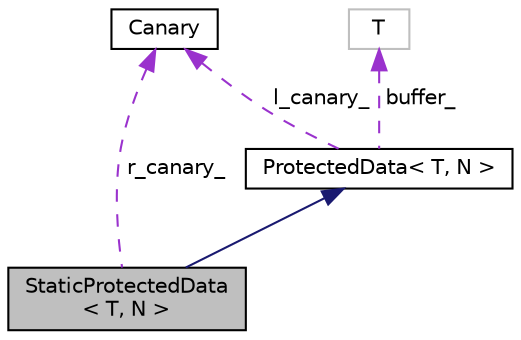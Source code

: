 digraph "StaticProtectedData&lt; T, N &gt;"
{
 // LATEX_PDF_SIZE
  edge [fontname="Helvetica",fontsize="10",labelfontname="Helvetica",labelfontsize="10"];
  node [fontname="Helvetica",fontsize="10",shape=record];
  Node1 [label="StaticProtectedData\l\< T, N \>",height=0.2,width=0.4,color="black", fillcolor="grey75", style="filled", fontcolor="black",tooltip=" "];
  Node2 -> Node1 [dir="back",color="midnightblue",fontsize="10",style="solid",fontname="Helvetica"];
  Node2 [label="ProtectedData\< T, N \>",height=0.2,width=0.4,color="black", fillcolor="white", style="filled",URL="$structProtectedData.html",tooltip=" "];
  Node3 -> Node2 [dir="back",color="darkorchid3",fontsize="10",style="dashed",label=" l_canary_" ,fontname="Helvetica"];
  Node3 [label="Canary",height=0.2,width=0.4,color="black", fillcolor="white", style="filled",URL="$classCanary.html",tooltip="Signal if storing value is changed."];
  Node4 -> Node2 [dir="back",color="darkorchid3",fontsize="10",style="dashed",label=" buffer_" ,fontname="Helvetica"];
  Node4 [label="T",height=0.2,width=0.4,color="grey75", fillcolor="white", style="filled",tooltip=" "];
  Node3 -> Node1 [dir="back",color="darkorchid3",fontsize="10",style="dashed",label=" r_canary_" ,fontname="Helvetica"];
}
